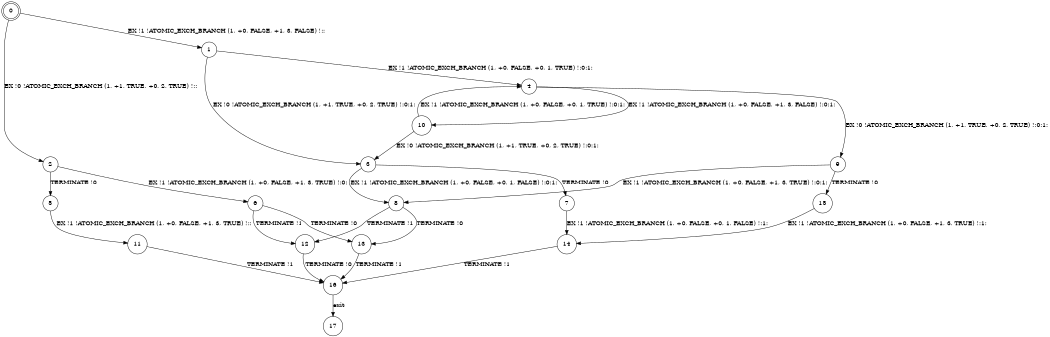 digraph BCG {
size = "7, 10.5";
center = TRUE;
node [shape = circle];
0 [peripheries = 2];
0 -> 1 [label = "EX !1 !ATOMIC_EXCH_BRANCH (1, +0, FALSE, +1, 3, FALSE) !::"];
0 -> 2 [label = "EX !0 !ATOMIC_EXCH_BRANCH (1, +1, TRUE, +0, 2, TRUE) !::"];
1 -> 3 [label = "EX !0 !ATOMIC_EXCH_BRANCH (1, +1, TRUE, +0, 2, TRUE) !:0:1:"];
1 -> 4 [label = "EX !1 !ATOMIC_EXCH_BRANCH (1, +0, FALSE, +0, 1, TRUE) !:0:1:"];
2 -> 5 [label = "TERMINATE !0"];
2 -> 6 [label = "EX !1 !ATOMIC_EXCH_BRANCH (1, +0, FALSE, +1, 3, TRUE) !:0:"];
3 -> 7 [label = "TERMINATE !0"];
3 -> 8 [label = "EX !1 !ATOMIC_EXCH_BRANCH (1, +0, FALSE, +0, 1, FALSE) !:0:1:"];
4 -> 9 [label = "EX !0 !ATOMIC_EXCH_BRANCH (1, +1, TRUE, +0, 2, TRUE) !:0:1:"];
4 -> 10 [label = "EX !1 !ATOMIC_EXCH_BRANCH (1, +0, FALSE, +1, 3, FALSE) !:0:1:"];
5 -> 11 [label = "EX !1 !ATOMIC_EXCH_BRANCH (1, +0, FALSE, +1, 3, TRUE) !::"];
6 -> 12 [label = "TERMINATE !1"];
6 -> 13 [label = "TERMINATE !0"];
7 -> 14 [label = "EX !1 !ATOMIC_EXCH_BRANCH (1, +0, FALSE, +0, 1, FALSE) !:1:"];
8 -> 12 [label = "TERMINATE !1"];
8 -> 13 [label = "TERMINATE !0"];
9 -> 15 [label = "TERMINATE !0"];
9 -> 8 [label = "EX !1 !ATOMIC_EXCH_BRANCH (1, +0, FALSE, +1, 3, TRUE) !:0:1:"];
10 -> 3 [label = "EX !0 !ATOMIC_EXCH_BRANCH (1, +1, TRUE, +0, 2, TRUE) !:0:1:"];
10 -> 4 [label = "EX !1 !ATOMIC_EXCH_BRANCH (1, +0, FALSE, +0, 1, TRUE) !:0:1:"];
11 -> 16 [label = "TERMINATE !1"];
12 -> 16 [label = "TERMINATE !0"];
13 -> 16 [label = "TERMINATE !1"];
14 -> 16 [label = "TERMINATE !1"];
15 -> 14 [label = "EX !1 !ATOMIC_EXCH_BRANCH (1, +0, FALSE, +1, 3, TRUE) !:1:"];
16 -> 17 [label = "exit"];
}
